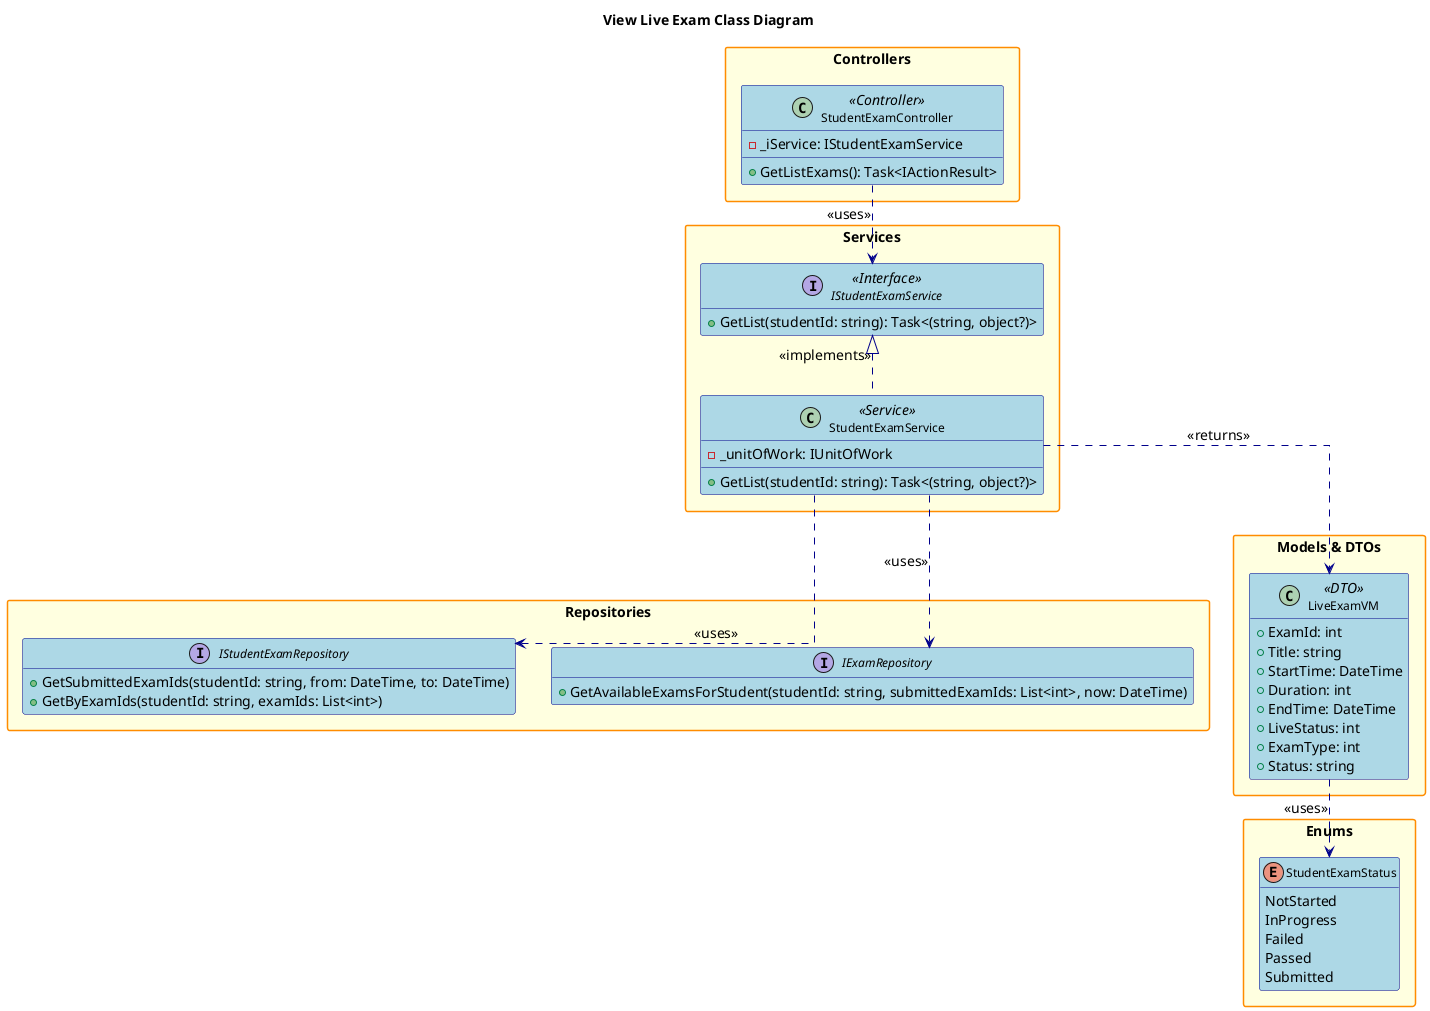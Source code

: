 @startuml
' Simplified View Live Exam Class Diagram (theo code thực tế GetList)

hide empty members
skinparam packageStyle rectangle
skinparam linetype ortho
skinparam defaultFontSize 14
skinparam defaultFontName Arial
skinparam classFontSize 12
skinparam classFontName Arial
skinparam noteFontSize 11
skinparam noteFontName Arial

skinparam class {
    BackgroundColor LightBlue
    BorderColor DarkBlue
    ArrowColor DarkBlue
    FontSize 12
}

skinparam package {
    BackgroundColor LightYellow
    BorderColor DarkOrange
    FontSize 14
    FontStyle bold
}
skinparam interface {
    BackgroundColor LightGreen
    BorderColor DarkGreen
    FontSize 12
}

skinparam enum {
    BackgroundColor LightCyan
    BorderColor DarkCyan
    FontSize 12
}

title View Live Exam Class Diagram 

package "Controllers" {
    class StudentExamController <<Controller>> {
        - _iService: IStudentExamService
        + GetListExams(): Task<IActionResult>
    }
}

package "Services" {
    interface IStudentExamService <<Interface>> {
        + GetList(studentId: string): Task<(string, object?)>
    }
    class StudentExamService <<Service>> {
        - _unitOfWork: IUnitOfWork
        + GetList(studentId: string): Task<(string, object?)>
    }
}

package "Repositories" {
    interface IExamRepository {
        + GetAvailableExamsForStudent(studentId: string, submittedExamIds: List<int>, now: DateTime)
    }
    interface IStudentExamRepository {
        + GetSubmittedExamIds(studentId: string, from: DateTime, to: DateTime)
        + GetByExamIds(studentId: string, examIds: List<int>)
    }
}

package "Models & DTOs" {
    class LiveExamVM <<DTO>> {
        + ExamId: int
        + Title: string
        + StartTime: DateTime
        + Duration: int
        + EndTime: DateTime
        + LiveStatus: int
        + ExamType: int
        + Status: string
    }
}

package "Enums" {
    enum StudentExamStatus {
        NotStarted
        InProgress
        Failed
        Passed
        Submitted
    }
}

' Relationships
StudentExamController ..> IStudentExamService : <<uses>>
IStudentExamService <|.. StudentExamService : <<implements>>
StudentExamService ..> IExamRepository : <<uses>>
StudentExamService ..> IStudentExamRepository : <<uses>>
StudentExamService ..> LiveExamVM : <<returns>>
LiveExamVM ..> StudentExamStatus : <<uses>>

@enduml